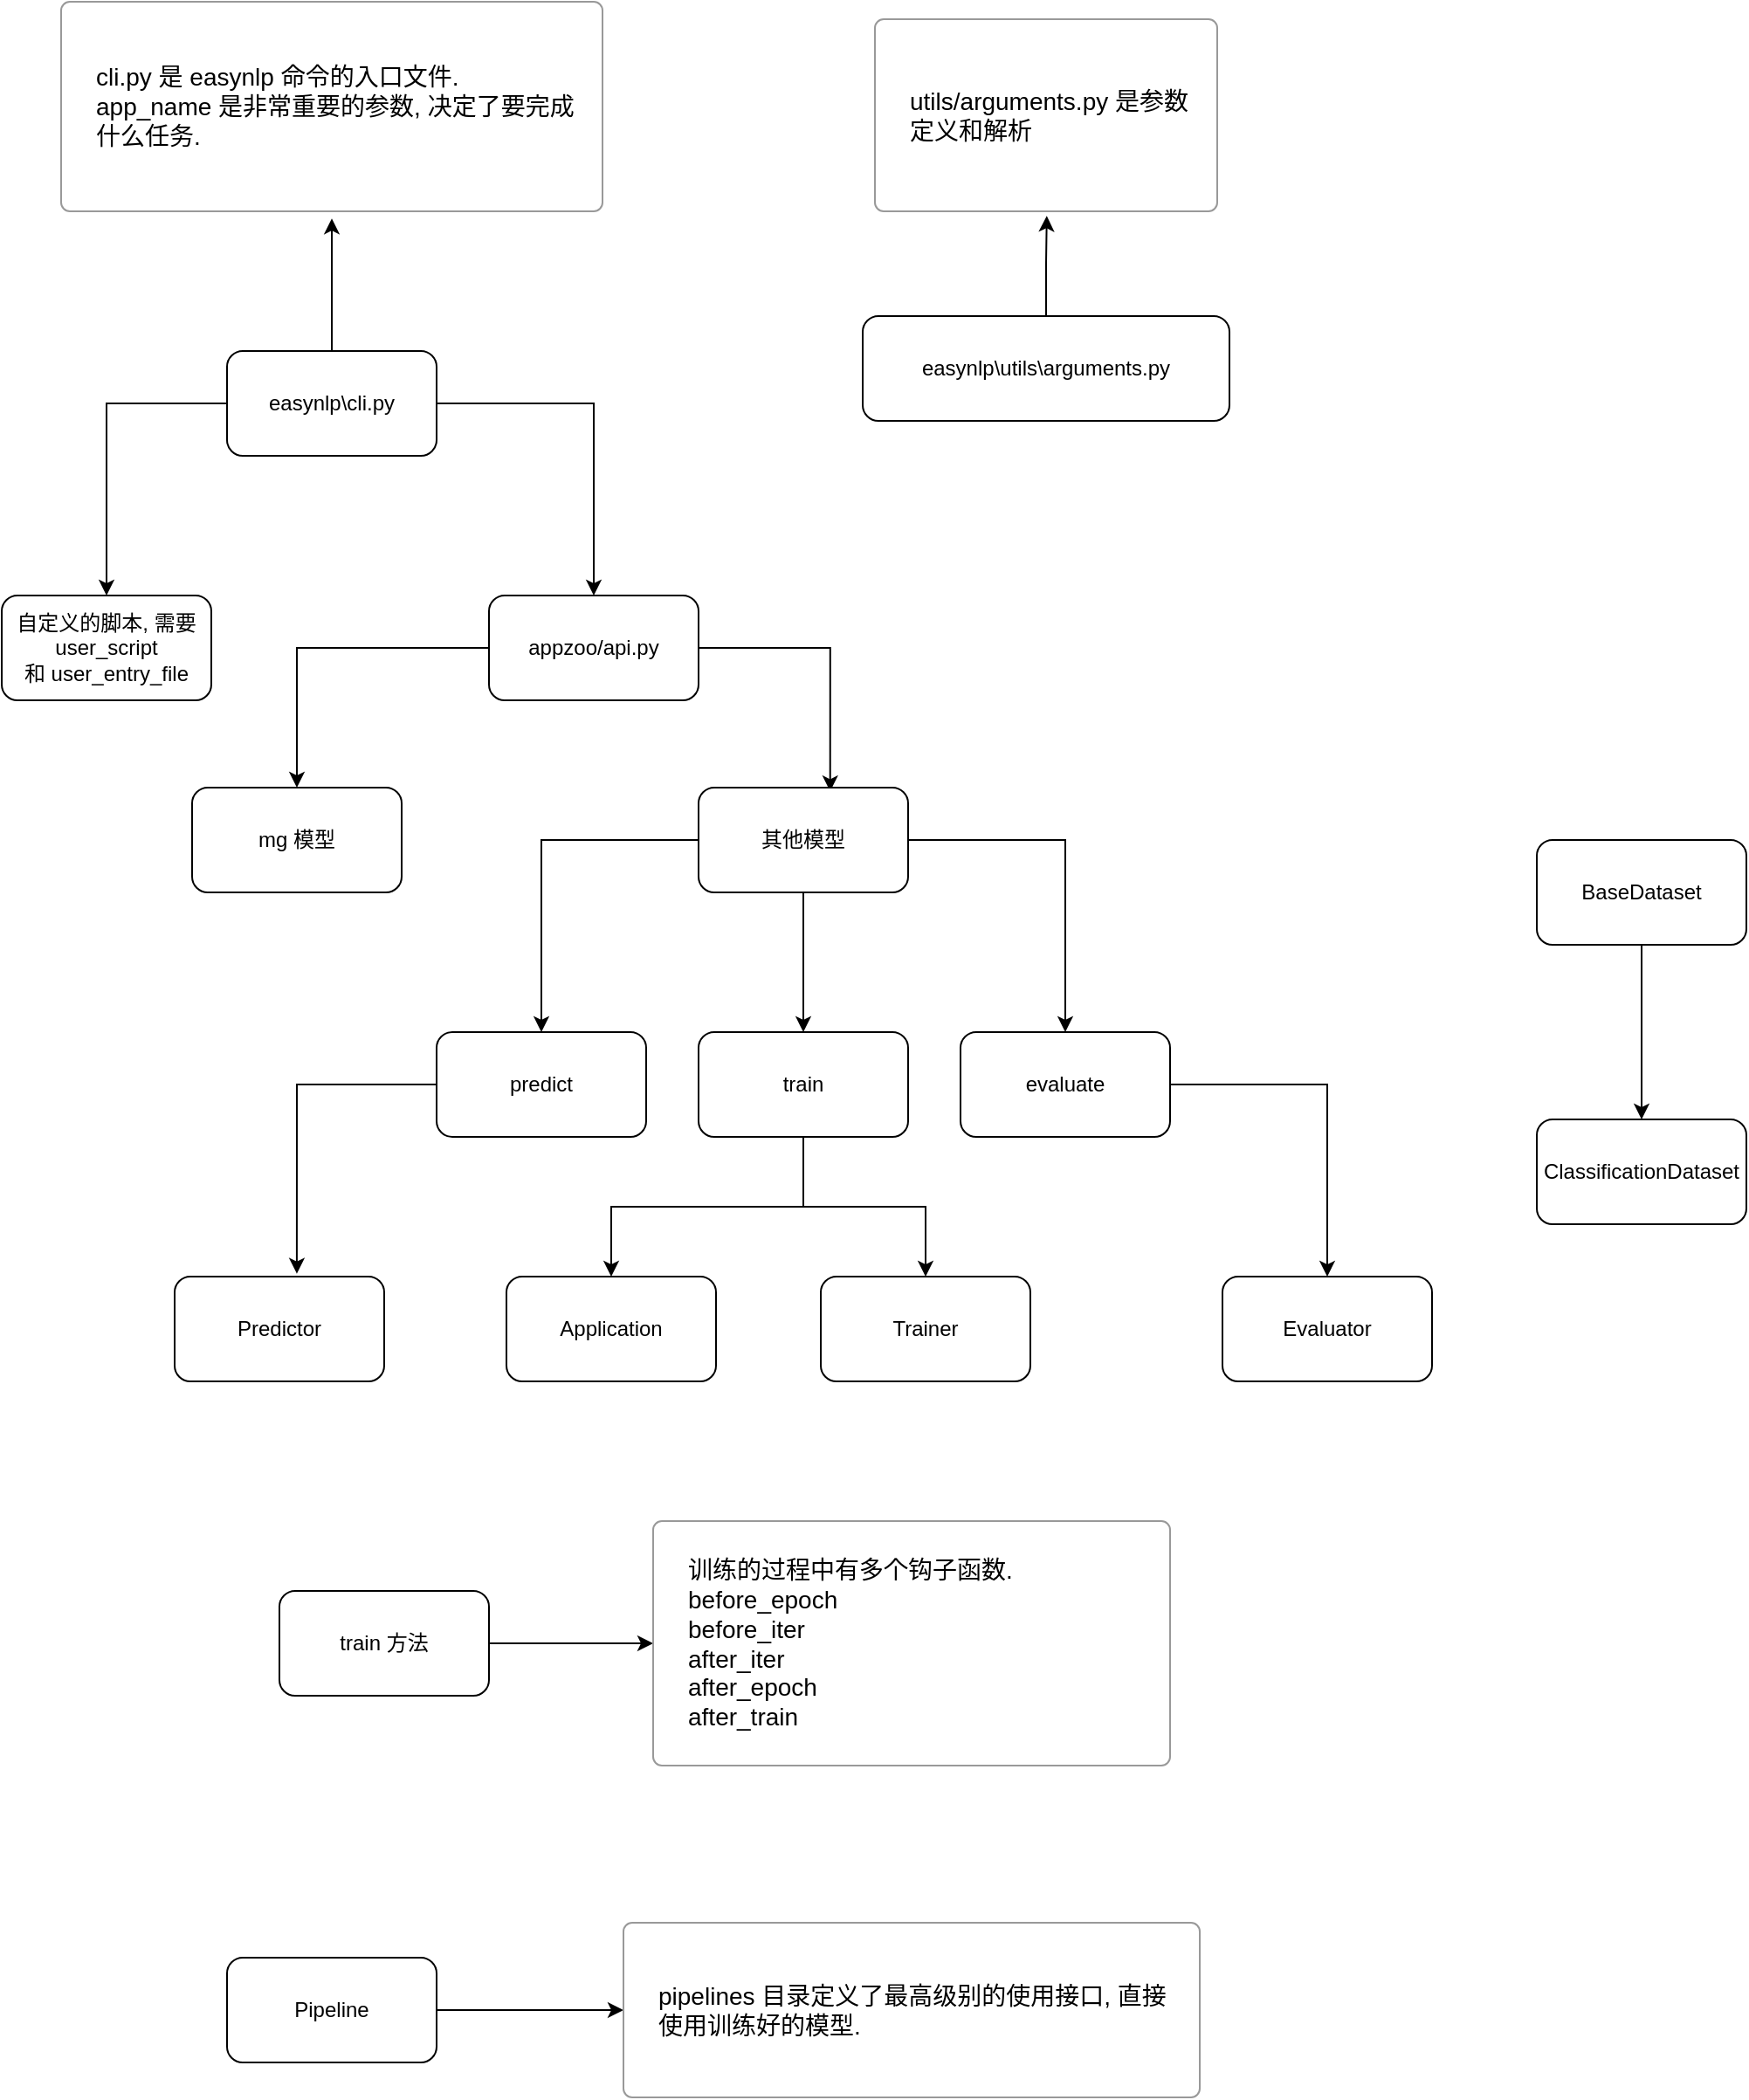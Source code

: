 <mxfile version="21.3.5" type="github">
  <diagram name="第 1 页" id="bjcYnBhxojHouhvNJA_J">
    <mxGraphModel dx="990" dy="1837" grid="1" gridSize="10" guides="1" tooltips="1" connect="1" arrows="1" fold="1" page="1" pageScale="1" pageWidth="827" pageHeight="1169" math="0" shadow="0">
      <root>
        <mxCell id="0" />
        <mxCell id="1" parent="0" />
        <mxCell id="iCXek3dMCppBJfNEmmiG-8" style="edgeStyle=orthogonalEdgeStyle;rounded=0;orthogonalLoop=1;jettySize=auto;html=1;entryX=0.5;entryY=0;entryDx=0;entryDy=0;" parent="1" source="I1lzOs_vJJ41D3x1SBCj-1" target="iCXek3dMCppBJfNEmmiG-6" edge="1">
          <mxGeometry relative="1" as="geometry" />
        </mxCell>
        <mxCell id="iCXek3dMCppBJfNEmmiG-9" style="edgeStyle=orthogonalEdgeStyle;rounded=0;orthogonalLoop=1;jettySize=auto;html=1;entryX=0.5;entryY=0;entryDx=0;entryDy=0;" parent="1" source="I1lzOs_vJJ41D3x1SBCj-1" target="iCXek3dMCppBJfNEmmiG-7" edge="1">
          <mxGeometry relative="1" as="geometry" />
        </mxCell>
        <mxCell id="R4E8vLgKm0jGjUaETe0M-7" style="edgeStyle=orthogonalEdgeStyle;rounded=0;orthogonalLoop=1;jettySize=auto;html=1;exitX=0.5;exitY=0;exitDx=0;exitDy=0;entryX=0.5;entryY=1.034;entryDx=0;entryDy=0;entryPerimeter=0;" edge="1" parent="1" source="I1lzOs_vJJ41D3x1SBCj-1" target="iCXek3dMCppBJfNEmmiG-2">
          <mxGeometry relative="1" as="geometry" />
        </mxCell>
        <mxCell id="I1lzOs_vJJ41D3x1SBCj-1" value="easynlp\cli.py" style="rounded=1;whiteSpace=wrap;html=1;" parent="1" vertex="1">
          <mxGeometry x="170" y="50" width="120" height="60" as="geometry" />
        </mxCell>
        <mxCell id="iCXek3dMCppBJfNEmmiG-2" value="&lt;font color=&quot;#000000&quot;&gt;cli.py 是 easynlp 命令的入口文件.&lt;br&gt;app_name 是非常重要的参数, 决定了要完成什么任务.&lt;br&gt;&lt;/font&gt;" style="html=1;shadow=0;dashed=0;shape=mxgraph.bootstrap.rrect;rSize=5;strokeColor=#999999;strokeWidth=1;fillColor=#FFFFFF;fontColor=#6C767D;whiteSpace=wrap;align=left;verticalAlign=middle;spacingLeft=10;fontSize=14;spacing=10;" parent="1" vertex="1">
          <mxGeometry x="75" y="-150" width="310" height="120" as="geometry" />
        </mxCell>
        <mxCell id="R4E8vLgKm0jGjUaETe0M-9" style="edgeStyle=orthogonalEdgeStyle;rounded=0;orthogonalLoop=1;jettySize=auto;html=1;entryX=0.502;entryY=1.024;entryDx=0;entryDy=0;entryPerimeter=0;" edge="1" parent="1" source="iCXek3dMCppBJfNEmmiG-4" target="iCXek3dMCppBJfNEmmiG-5">
          <mxGeometry relative="1" as="geometry" />
        </mxCell>
        <mxCell id="iCXek3dMCppBJfNEmmiG-4" value="easynlp\utils\arguments.py" style="rounded=1;whiteSpace=wrap;html=1;" parent="1" vertex="1">
          <mxGeometry x="534" y="30" width="210" height="60" as="geometry" />
        </mxCell>
        <mxCell id="iCXek3dMCppBJfNEmmiG-5" value="&lt;font color=&quot;#000000&quot;&gt;utils/arguments.py 是参数定义和解析&lt;/font&gt;" style="html=1;shadow=0;dashed=0;shape=mxgraph.bootstrap.rrect;rSize=5;strokeColor=#999999;strokeWidth=1;fillColor=#FFFFFF;fontColor=#6C767D;whiteSpace=wrap;align=left;verticalAlign=middle;spacingLeft=10;fontSize=14;spacing=10;" parent="1" vertex="1">
          <mxGeometry x="541" y="-140" width="196" height="110" as="geometry" />
        </mxCell>
        <mxCell id="iCXek3dMCppBJfNEmmiG-6" value="自定义的脚本, 需要user_script 和&amp;nbsp;user_entry_file" style="rounded=1;whiteSpace=wrap;html=1;" parent="1" vertex="1">
          <mxGeometry x="41" y="190" width="120" height="60" as="geometry" />
        </mxCell>
        <mxCell id="iCXek3dMCppBJfNEmmiG-12" style="edgeStyle=orthogonalEdgeStyle;rounded=0;orthogonalLoop=1;jettySize=auto;html=1;entryX=0.5;entryY=0;entryDx=0;entryDy=0;" parent="1" source="iCXek3dMCppBJfNEmmiG-7" target="iCXek3dMCppBJfNEmmiG-10" edge="1">
          <mxGeometry relative="1" as="geometry" />
        </mxCell>
        <mxCell id="iCXek3dMCppBJfNEmmiG-13" style="edgeStyle=orthogonalEdgeStyle;rounded=0;orthogonalLoop=1;jettySize=auto;html=1;entryX=0.628;entryY=0.036;entryDx=0;entryDy=0;entryPerimeter=0;" parent="1" source="iCXek3dMCppBJfNEmmiG-7" target="iCXek3dMCppBJfNEmmiG-11" edge="1">
          <mxGeometry relative="1" as="geometry">
            <Array as="points">
              <mxPoint x="515" y="220" />
            </Array>
          </mxGeometry>
        </mxCell>
        <mxCell id="iCXek3dMCppBJfNEmmiG-7" value="appzoo/api.py" style="rounded=1;whiteSpace=wrap;html=1;" parent="1" vertex="1">
          <mxGeometry x="320" y="190" width="120" height="60" as="geometry" />
        </mxCell>
        <mxCell id="iCXek3dMCppBJfNEmmiG-10" value="mg 模型" style="rounded=1;whiteSpace=wrap;html=1;" parent="1" vertex="1">
          <mxGeometry x="150" y="300" width="120" height="60" as="geometry" />
        </mxCell>
        <mxCell id="iCXek3dMCppBJfNEmmiG-17" value="" style="edgeStyle=orthogonalEdgeStyle;rounded=0;orthogonalLoop=1;jettySize=auto;html=1;" parent="1" source="iCXek3dMCppBJfNEmmiG-11" target="iCXek3dMCppBJfNEmmiG-15" edge="1">
          <mxGeometry relative="1" as="geometry" />
        </mxCell>
        <mxCell id="iCXek3dMCppBJfNEmmiG-18" style="edgeStyle=orthogonalEdgeStyle;rounded=0;orthogonalLoop=1;jettySize=auto;html=1;entryX=0.5;entryY=0;entryDx=0;entryDy=0;" parent="1" source="iCXek3dMCppBJfNEmmiG-11" target="iCXek3dMCppBJfNEmmiG-14" edge="1">
          <mxGeometry relative="1" as="geometry" />
        </mxCell>
        <mxCell id="iCXek3dMCppBJfNEmmiG-19" style="edgeStyle=orthogonalEdgeStyle;rounded=0;orthogonalLoop=1;jettySize=auto;html=1;entryX=0.5;entryY=0;entryDx=0;entryDy=0;" parent="1" source="iCXek3dMCppBJfNEmmiG-11" target="iCXek3dMCppBJfNEmmiG-16" edge="1">
          <mxGeometry relative="1" as="geometry" />
        </mxCell>
        <mxCell id="iCXek3dMCppBJfNEmmiG-11" value="其他模型" style="rounded=1;whiteSpace=wrap;html=1;" parent="1" vertex="1">
          <mxGeometry x="440" y="300" width="120" height="60" as="geometry" />
        </mxCell>
        <mxCell id="iCXek3dMCppBJfNEmmiG-23" style="edgeStyle=orthogonalEdgeStyle;rounded=0;orthogonalLoop=1;jettySize=auto;html=1;entryX=0.583;entryY=-0.028;entryDx=0;entryDy=0;entryPerimeter=0;" parent="1" source="iCXek3dMCppBJfNEmmiG-14" target="iCXek3dMCppBJfNEmmiG-22" edge="1">
          <mxGeometry relative="1" as="geometry" />
        </mxCell>
        <mxCell id="iCXek3dMCppBJfNEmmiG-14" value="predict" style="rounded=1;whiteSpace=wrap;html=1;" parent="1" vertex="1">
          <mxGeometry x="290" y="440" width="120" height="60" as="geometry" />
        </mxCell>
        <mxCell id="iCXek3dMCppBJfNEmmiG-30" style="edgeStyle=orthogonalEdgeStyle;rounded=0;orthogonalLoop=1;jettySize=auto;html=1;entryX=0.5;entryY=0;entryDx=0;entryDy=0;" parent="1" source="iCXek3dMCppBJfNEmmiG-15" target="iCXek3dMCppBJfNEmmiG-20" edge="1">
          <mxGeometry relative="1" as="geometry" />
        </mxCell>
        <mxCell id="iCXek3dMCppBJfNEmmiG-31" style="edgeStyle=orthogonalEdgeStyle;rounded=0;orthogonalLoop=1;jettySize=auto;html=1;entryX=0.5;entryY=0;entryDx=0;entryDy=0;" parent="1" source="iCXek3dMCppBJfNEmmiG-15" target="iCXek3dMCppBJfNEmmiG-29" edge="1">
          <mxGeometry relative="1" as="geometry" />
        </mxCell>
        <mxCell id="iCXek3dMCppBJfNEmmiG-15" value="train" style="rounded=1;whiteSpace=wrap;html=1;" parent="1" vertex="1">
          <mxGeometry x="440" y="440" width="120" height="60" as="geometry" />
        </mxCell>
        <mxCell id="iCXek3dMCppBJfNEmmiG-25" style="edgeStyle=orthogonalEdgeStyle;rounded=0;orthogonalLoop=1;jettySize=auto;html=1;" parent="1" source="iCXek3dMCppBJfNEmmiG-16" target="iCXek3dMCppBJfNEmmiG-21" edge="1">
          <mxGeometry relative="1" as="geometry" />
        </mxCell>
        <mxCell id="iCXek3dMCppBJfNEmmiG-16" value="evaluate" style="rounded=1;whiteSpace=wrap;html=1;" parent="1" vertex="1">
          <mxGeometry x="590" y="440" width="120" height="60" as="geometry" />
        </mxCell>
        <mxCell id="iCXek3dMCppBJfNEmmiG-20" value="Application" style="rounded=1;whiteSpace=wrap;html=1;" parent="1" vertex="1">
          <mxGeometry x="330" y="580" width="120" height="60" as="geometry" />
        </mxCell>
        <mxCell id="iCXek3dMCppBJfNEmmiG-21" value="Evaluator" style="rounded=1;whiteSpace=wrap;html=1;" parent="1" vertex="1">
          <mxGeometry x="740" y="580" width="120" height="60" as="geometry" />
        </mxCell>
        <mxCell id="iCXek3dMCppBJfNEmmiG-22" value="Predictor" style="rounded=1;whiteSpace=wrap;html=1;" parent="1" vertex="1">
          <mxGeometry x="140" y="580" width="120" height="60" as="geometry" />
        </mxCell>
        <mxCell id="iCXek3dMCppBJfNEmmiG-28" style="edgeStyle=orthogonalEdgeStyle;rounded=0;orthogonalLoop=1;jettySize=auto;html=1;entryX=0.5;entryY=0;entryDx=0;entryDy=0;" parent="1" source="iCXek3dMCppBJfNEmmiG-26" target="iCXek3dMCppBJfNEmmiG-27" edge="1">
          <mxGeometry relative="1" as="geometry" />
        </mxCell>
        <mxCell id="iCXek3dMCppBJfNEmmiG-26" value="BaseDataset" style="rounded=1;whiteSpace=wrap;html=1;" parent="1" vertex="1">
          <mxGeometry x="920" y="330" width="120" height="60" as="geometry" />
        </mxCell>
        <mxCell id="iCXek3dMCppBJfNEmmiG-27" value="ClassificationDataset" style="rounded=1;whiteSpace=wrap;html=1;" parent="1" vertex="1">
          <mxGeometry x="920" y="490" width="120" height="60" as="geometry" />
        </mxCell>
        <mxCell id="iCXek3dMCppBJfNEmmiG-29" value="Trainer" style="rounded=1;whiteSpace=wrap;html=1;" parent="1" vertex="1">
          <mxGeometry x="510" y="580" width="120" height="60" as="geometry" />
        </mxCell>
        <mxCell id="R4E8vLgKm0jGjUaETe0M-4" style="edgeStyle=orthogonalEdgeStyle;rounded=0;orthogonalLoop=1;jettySize=auto;html=1;exitX=1;exitY=0.5;exitDx=0;exitDy=0;" edge="1" parent="1" source="iCXek3dMCppBJfNEmmiG-32" target="iCXek3dMCppBJfNEmmiG-35">
          <mxGeometry relative="1" as="geometry" />
        </mxCell>
        <mxCell id="iCXek3dMCppBJfNEmmiG-32" value="train 方法" style="rounded=1;whiteSpace=wrap;html=1;" parent="1" vertex="1">
          <mxGeometry x="200" y="760" width="120" height="60" as="geometry" />
        </mxCell>
        <mxCell id="iCXek3dMCppBJfNEmmiG-35" value="训练的过程中有多个钩子函数.&lt;br&gt;before_epoch&lt;br&gt;before_iter&lt;br&gt;after_iter&lt;br&gt;after_epoch&lt;br&gt;after_train" style="html=1;shadow=0;dashed=0;shape=mxgraph.bootstrap.rrect;rSize=5;strokeColor=#999999;strokeWidth=1;fillColor=#FFFFFF;fontColor=#000000;whiteSpace=wrap;align=left;verticalAlign=middle;spacingLeft=10;fontSize=14;spacing=10;" parent="1" vertex="1">
          <mxGeometry x="414" y="720" width="296" height="140" as="geometry" />
        </mxCell>
        <mxCell id="R4E8vLgKm0jGjUaETe0M-11" style="edgeStyle=orthogonalEdgeStyle;rounded=0;orthogonalLoop=1;jettySize=auto;html=1;exitX=1;exitY=0.5;exitDx=0;exitDy=0;" edge="1" parent="1" source="R4E8vLgKm0jGjUaETe0M-2" target="R4E8vLgKm0jGjUaETe0M-3">
          <mxGeometry relative="1" as="geometry" />
        </mxCell>
        <mxCell id="R4E8vLgKm0jGjUaETe0M-2" value="Pipeline" style="rounded=1;whiteSpace=wrap;html=1;" vertex="1" parent="1">
          <mxGeometry x="170" y="970" width="120" height="60" as="geometry" />
        </mxCell>
        <mxCell id="R4E8vLgKm0jGjUaETe0M-3" value="&lt;font color=&quot;#000000&quot;&gt;pipelines 目录定义了最高级别的使用接口, 直接使用训练好的模型.&lt;/font&gt;" style="html=1;shadow=0;dashed=0;shape=mxgraph.bootstrap.rrect;rSize=5;strokeColor=#999999;strokeWidth=1;fillColor=#FFFFFF;fontColor=#6C767D;whiteSpace=wrap;align=left;verticalAlign=middle;spacingLeft=10;fontSize=14;spacing=10;" vertex="1" parent="1">
          <mxGeometry x="397" y="950" width="330" height="100" as="geometry" />
        </mxCell>
      </root>
    </mxGraphModel>
  </diagram>
</mxfile>
